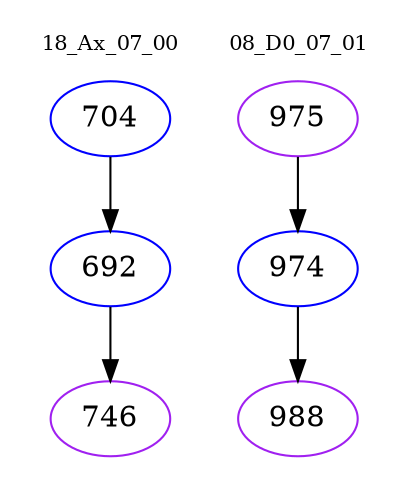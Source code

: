 digraph{
subgraph cluster_0 {
color = white
label = "18_Ax_07_00";
fontsize=10;
T0_704 [label="704", color="blue"]
T0_704 -> T0_692 [color="black"]
T0_692 [label="692", color="blue"]
T0_692 -> T0_746 [color="black"]
T0_746 [label="746", color="purple"]
}
subgraph cluster_1 {
color = white
label = "08_D0_07_01";
fontsize=10;
T1_975 [label="975", color="purple"]
T1_975 -> T1_974 [color="black"]
T1_974 [label="974", color="blue"]
T1_974 -> T1_988 [color="black"]
T1_988 [label="988", color="purple"]
}
}
